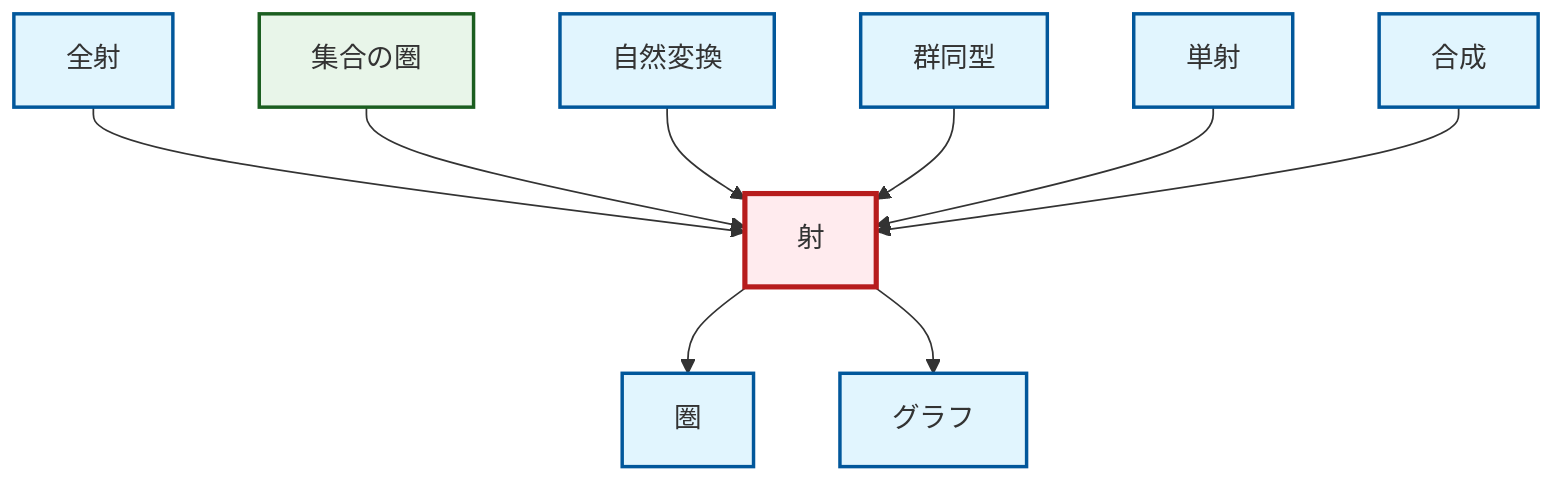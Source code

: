 graph TD
    classDef definition fill:#e1f5fe,stroke:#01579b,stroke-width:2px
    classDef theorem fill:#f3e5f5,stroke:#4a148c,stroke-width:2px
    classDef axiom fill:#fff3e0,stroke:#e65100,stroke-width:2px
    classDef example fill:#e8f5e9,stroke:#1b5e20,stroke-width:2px
    classDef current fill:#ffebee,stroke:#b71c1c,stroke-width:3px
    def-graph["グラフ"]:::definition
    def-category["圏"]:::definition
    def-composition["合成"]:::definition
    def-epimorphism["全射"]:::definition
    def-isomorphism["群同型"]:::definition
    ex-set-category["集合の圏"]:::example
    def-morphism["射"]:::definition
    def-natural-transformation["自然変換"]:::definition
    def-monomorphism["単射"]:::definition
    def-epimorphism --> def-morphism
    ex-set-category --> def-morphism
    def-natural-transformation --> def-morphism
    def-morphism --> def-category
    def-isomorphism --> def-morphism
    def-morphism --> def-graph
    def-monomorphism --> def-morphism
    def-composition --> def-morphism
    class def-morphism current